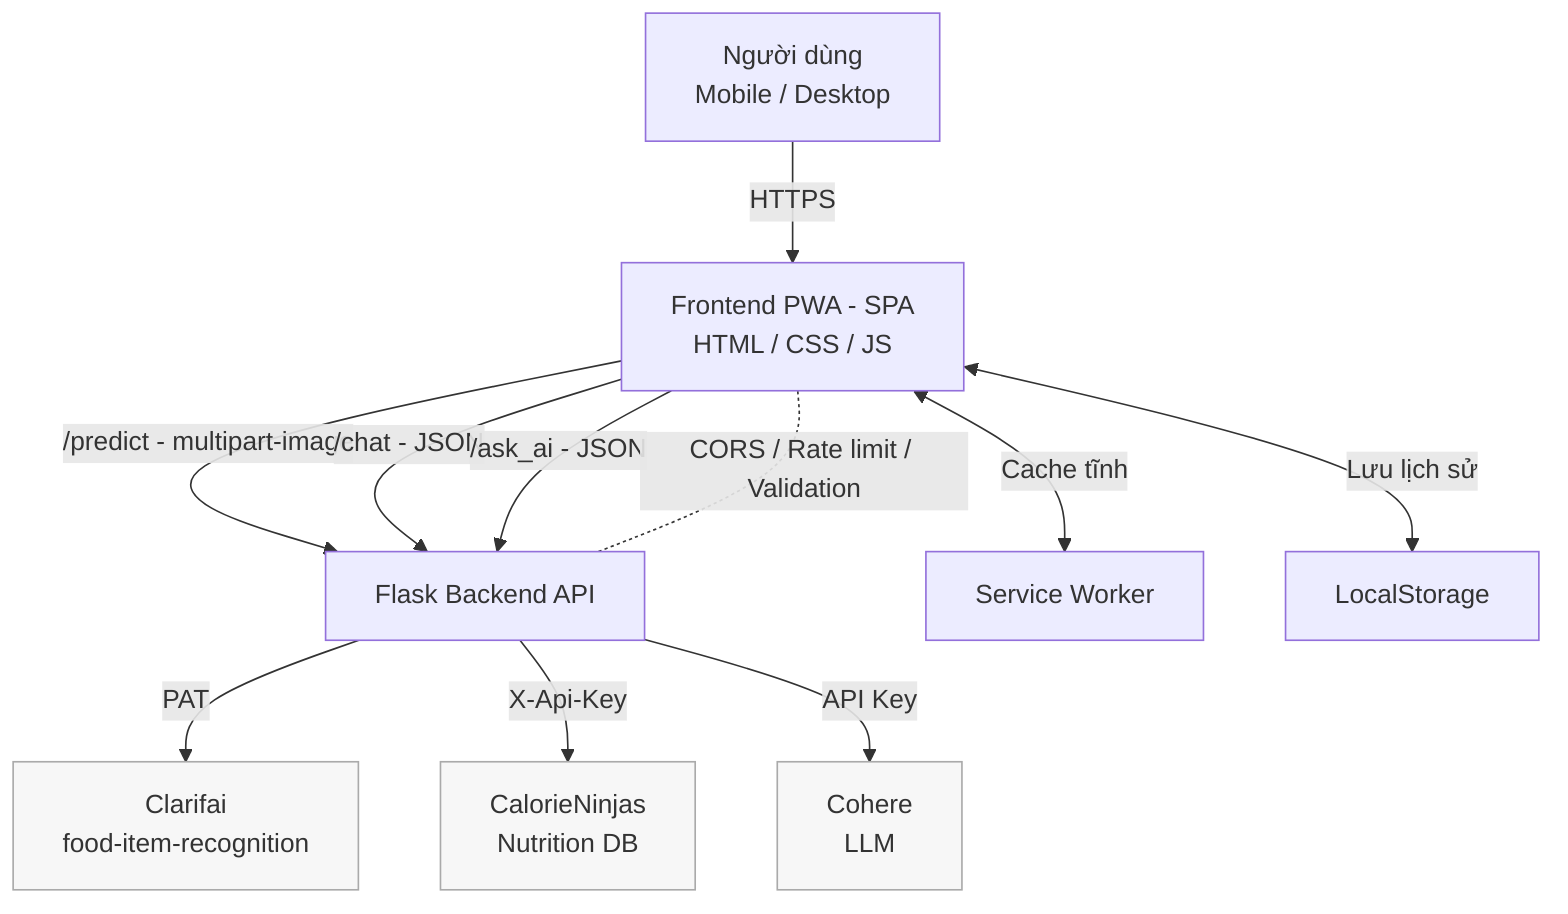 graph TD
  U["Người dùng<br/>Mobile / Desktop"] -->|HTTPS| PWA["Frontend PWA - SPA<br/>HTML / CSS / JS"]
  PWA -->|/predict - multipart-image| B["Flask Backend API"]
  PWA -->|/chat - JSON| B
  PWA -->|/ask_ai - JSON| B
  
  PWA <-->|Cache tĩnh| SW["Service Worker"]
  PWA <-->|Lưu lịch sử| LS["LocalStorage"]

  B -->|PAT| CV["Clarifai<br/>food-item-recognition"]
  B -->|X-Api-Key| CN["CalorieNinjas<br/>Nutrition DB"]
  B -->|API Key| CAI["Cohere<br/>LLM"]

  B -. "CORS / Rate limit / Validation" .- PWA
  classDef ext fill:#f7f7f7,stroke:#aaa,color:#333;
  class CV,CN,CAI ext;